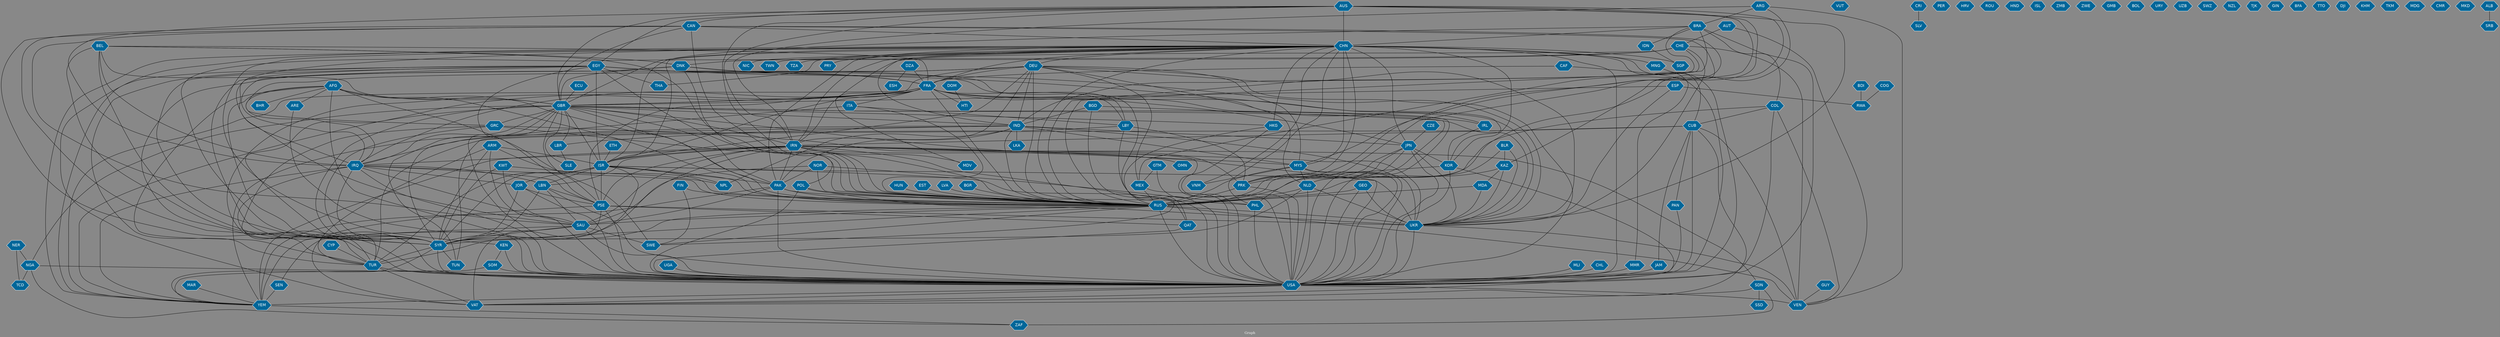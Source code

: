 // Countries together in item graph
graph {
	graph [bgcolor="#888888" fontcolor=white fontsize=12 label="Graph" outputorder=edgesfirst overlap=prism]
	node [color=white fillcolor="#006699" fontcolor=white fontname=Helvetica shape=hexagon style=filled]
	edge [arrowhead=open color=black fontcolor=white fontname=Courier fontsize=12]
		IRN [label=IRN]
		AFG [label=AFG]
		EGY [label=EGY]
		UKR [label=UKR]
		FRA [label=FRA]
		SSD [label=SSD]
		SDN [label=SDN]
		ISR [label=ISR]
		PSE [label=PSE]
		IRQ [label=IRQ]
		AUS [label=AUS]
		CHN [label=CHN]
		QAT [label=QAT]
		USA [label=USA]
		ARG [label=ARG]
		KOR [label=KOR]
		RUS [label=RUS]
		VEN [label=VEN]
		TUR [label=TUR]
		GBR [label=GBR]
		NGA [label=NGA]
		CUB [label=CUB]
		BRA [label=BRA]
		PRK [label=PRK]
		VAT [label=VAT]
		BGD [label=BGD]
		IND [label=IND]
		SYR [label=SYR]
		PAK [label=PAK]
		LBY [label=LBY]
		JPN [label=JPN]
		YEM [label=YEM]
		SAU [label=SAU]
		DNK [label=DNK]
		CHE [label=CHE]
		TUN [label=TUN]
		DEU [label=DEU]
		MYS [label=MYS]
		NLD [label=NLD]
		UGA [label=UGA]
		VUT [label=VUT]
		LBN [label=LBN]
		MEX [label=MEX]
		LKA [label=LKA]
		HKG [label=HKG]
		COL [label=COL]
		GRC [label=GRC]
		KWT [label=KWT]
		BDI [label=BDI]
		KEN [label=KEN]
		CAN [label=CAN]
		BEL [label=BEL]
		GEO [label=GEO]
		CAF [label=CAF]
		SLV [label=SLV]
		ARM [label=ARM]
		NPL [label=NPL]
		PHL [label=PHL]
		POL [label=POL]
		ZAF [label=ZAF]
		RWA [label=RWA]
		ESP [label=ESP]
		LBR [label=LBR]
		JOR [label=JOR]
		IRL [label=IRL]
		ARE [label=ARE]
		MLI [label=MLI]
		SWE [label=SWE]
		HUN [label=HUN]
		PER [label=PER]
		SEN [label=SEN]
		SOM [label=SOM]
		SLE [label=SLE]
		NOR [label=NOR]
		HRV [label=HRV]
		ITA [label=ITA]
		VNM [label=VNM]
		IDN [label=IDN]
		NER [label=NER]
		HTI [label=HTI]
		DOM [label=DOM]
		ROU [label=ROU]
		ECU [label=ECU]
		THA [label=THA]
		MMR [label=MMR]
		CHL [label=CHL]
		HND [label=HND]
		NIC [label=NIC]
		ISL [label=ISL]
		ZMB [label=ZMB]
		ZWE [label=ZWE]
		GMB [label=GMB]
		KAZ [label=KAZ]
		GTM [label=GTM]
		BOL [label=BOL]
		DZA [label=DZA]
		SGP [label=SGP]
		OMN [label=OMN]
		TCD [label=TCD]
		BLR [label=BLR]
		MNG [label=MNG]
		URY [label=URY]
		MDA [label=MDA]
		EST [label=EST]
		UZB [label=UZB]
		BHR [label=BHR]
		JAM [label=JAM]
		MAR [label=MAR]
		SWZ [label=SWZ]
		COG [label=COG]
		NZL [label=NZL]
		TJK [label=TJK]
		AUT [label=AUT]
		GIN [label=GIN]
		LVA [label=LVA]
		FIN [label=FIN]
		TWN [label=TWN]
		BFA [label=BFA]
		BGR [label=BGR]
		TTO [label=TTO]
		CZE [label=CZE]
		DJI [label=DJI]
		KHM [label=KHM]
		TKM [label=TKM]
		MDG [label=MDG]
		PAN [label=PAN]
		CYP [label=CYP]
		ESH [label=ESH]
		TZA [label=TZA]
		ETH [label=ETH]
		CMR [label=CMR]
		CRI [label=CRI]
		GUY [label=GUY]
		MKD [label=MKD]
		MDV [label=MDV]
		SRB [label=SRB]
		ALB [label=ALB]
		PRY [label=PRY]
			AFG -- SYR [weight=1]
			USA -- VAT [weight=11]
			FRA -- PSE [weight=2]
			CAF -- FRA [weight=1]
			CHN -- IRQ [weight=1]
			AFG -- RUS [weight=1]
			ISR -- TUR [weight=1]
			CAN -- GBR [weight=1]
			CZE -- JPN [weight=1]
			IND -- JPN [weight=1]
			ESP -- RWA [weight=1]
			JPN -- PHL [weight=6]
			DNK -- UKR [weight=1]
			CHN -- PRK [weight=15]
			LBY -- USA [weight=1]
			COG -- RWA [weight=1]
			FRA -- YEM [weight=5]
			USA -- YEM [weight=6]
			KOR -- PRK [weight=13]
			NGA -- USA [weight=5]
			KOR -- USA [weight=7]
			EGY -- PSE [weight=9]
			EGY -- YEM [weight=2]
			DEU -- IND [weight=1]
			FRA -- LBY [weight=1]
			ARG -- IRN [weight=1]
			ESP -- UKR [weight=1]
			CHN -- IND [weight=13]
			KOR -- VAT [weight=3]
			NLD -- UKR [weight=1]
			CAN -- CHN [weight=4]
			AUS -- KAZ [weight=1]
			GBR -- IND [weight=2]
			LBN -- SYR [weight=33]
			BGD -- IND [weight=1]
			CHN -- FRA [weight=1]
			CUB -- VAT [weight=6]
			GEO -- RUS [weight=2]
			IRN -- SYR [weight=17]
			PSE -- QAT [weight=1]
			CRI -- SLV [weight=1]
			KEN -- USA [weight=2]
			AUT -- VEN [weight=1]
			AFG -- ARE [weight=4]
			CHN -- NIC [weight=3]
			AUS -- GBR [weight=1]
			IRN -- RUS [weight=10]
			PAK -- PHL [weight=5]
			DNK -- IRQ [weight=2]
			ECU -- GBR [weight=1]
			KWT -- NPL [weight=1]
			NLD -- USA [weight=1]
			FRA -- SYR [weight=5]
			FRA -- JPN [weight=3]
			CHN -- MNG [weight=2]
			IRQ -- PSE [weight=1]
			SOM -- USA [weight=4]
			FRA -- RUS [weight=6]
			DEU -- GBR [weight=2]
			POL -- RUS [weight=4]
			GBR -- USA [weight=10]
			ITA -- LBY [weight=1]
			GBR -- PRK [weight=1]
			EGY -- SYR [weight=1]
			AUS -- UKR [weight=2]
			SYR -- USA [weight=19]
			ISR -- JOR [weight=5]
			AUS -- PRK [weight=1]
			SYR -- TUN [weight=1]
			ISR -- SYR [weight=23]
			DNK -- GBR [weight=2]
			IRQ -- USA [weight=27]
			CHN -- IRN [weight=2]
			FRA -- IRQ [weight=3]
			BRA -- COL [weight=1]
			NOR -- PHL [weight=5]
			CUB -- JAM [weight=2]
			AUS -- RUS [weight=3]
			JPN -- UKR [weight=2]
			CAN -- MEX [weight=1]
			CHE -- VEN [weight=1]
			MDA -- UKR [weight=3]
			COL -- USA [weight=1]
			POL -- UKR [weight=4]
			JOR -- USA [weight=1]
			CHN -- YEM [weight=1]
			PRK -- RUS [weight=5]
			EGY -- TUR [weight=1]
			IND -- LBR [weight=2]
			IND -- NPL [weight=3]
			CHN -- TZA [weight=1]
			CUB -- PAN [weight=1]
			CUB -- TUR [weight=1]
			DEU -- MEX [weight=1]
			CAN -- USA [weight=1]
			BRA -- RUS [weight=1]
			GBR -- YEM [weight=2]
			RUS -- TUR [weight=1]
			SAU -- SWE [weight=4]
			GBR -- TUN [weight=2]
			CHN -- THA [weight=1]
			KWT -- SYR [weight=2]
			BRA -- ISR [weight=1]
			GUY -- VEN [weight=1]
			CAN -- SYR [weight=2]
			CAF -- USA [weight=1]
			ISR -- UKR [weight=2]
			ISR -- PAK [weight=1]
			GBR -- GRC [weight=1]
			TUR -- USA [weight=8]
			ISR -- LBN [weight=26]
			COL -- RUS [weight=1]
			ARG -- VEN [weight=1]
			UKR -- VEN [weight=2]
			BEL -- USA [weight=3]
			COL -- CUB [weight=1]
			EGY -- QAT [weight=2]
			RUS -- SAU [weight=3]
			EGY -- ISR [weight=6]
			GBR -- HKG [weight=1]
			IRQ -- RUS [weight=1]
			JPN -- PRK [weight=9]
			BLR -- UKR [weight=1]
			GBR -- SLE [weight=1]
			CHN -- JPN [weight=17]
			KWT -- SAU [weight=1]
			IRQ -- SAU [weight=3]
			IRQ -- SYR [weight=39]
			ISR -- USA [weight=22]
			DEU -- GRC [weight=9]
			GBR -- RUS [weight=9]
			KEN -- SOM [weight=8]
			MYS -- UKR [weight=21]
			CHL -- USA [weight=1]
			BEL -- GBR [weight=2]
			POL -- USA [weight=2]
			GBR -- SYR [weight=13]
			USA -- VEN [weight=3]
			BGR -- RUS [weight=3]
			ISR -- PSE [weight=415]
			IND -- PAK [weight=31]
			FRA -- ITA [weight=1]
			CHN -- KEN [weight=1]
			IRN -- MYS [weight=2]
			NLD -- RUS [weight=2]
			IND -- LKA [weight=2]
			CHN -- MMR [weight=2]
			DZA -- ESH [weight=1]
			NLD -- SYR [weight=1]
			CHN -- SGP [weight=1]
			DNK -- POL [weight=1]
			CHN -- MYS [weight=27]
			IRN -- SAU [weight=13]
			CHN -- PRY [weight=1]
			PSE -- UKR [weight=1]
			NGA -- TCD [weight=3]
			NGA -- ZAF [weight=1]
			JOR -- PSE [weight=2]
			ISR -- RUS [weight=1]
			AUS -- IRN [weight=4]
			RUS -- VEN [weight=1]
			IRN -- MDV [weight=1]
			NER -- NGA [weight=1]
			IRQ -- TUR [weight=14]
			LBN -- USA [weight=4]
			GBR -- LBR [weight=1]
			JPN -- KOR [weight=2]
			FRA -- TUR [weight=1]
			IRQ -- YEM [weight=2]
			BEL -- SYR [weight=1]
			MDA -- RUS [weight=5]
			IND -- IRQ [weight=1]
			ARM -- USA [weight=1]
			CHE -- UKR [weight=2]
			IND -- YEM [weight=1]
			CHN -- VAT [weight=2]
			BEL -- RUS [weight=3]
			CUB -- USA [weight=37]
			FIN -- RUS [weight=5]
			PAN -- USA [weight=1]
			LBR -- SLE [weight=1]
			FRA -- UKR [weight=2]
			CHN -- HKG [weight=38]
			HKG -- USA [weight=3]
			ALB -- SRB [weight=1]
			SYR -- TUR [weight=41]
			CHE -- RUS [weight=3]
			SAU -- YEM [weight=62]
			AFG -- SWE [weight=2]
			MNG -- USA [weight=1]
			CHE -- SYR [weight=9]
			ARM -- TUR [weight=5]
			AFG -- GBR [weight=13]
			IRN -- QAT [weight=1]
			BRA -- USA [weight=2]
			AUS -- IRQ [weight=1]
			IRN -- UKR [weight=2]
			CHN -- DEU [weight=1]
			CHN -- ISR [weight=1]
			JOR -- SYR [weight=11]
			DOM -- HTI [weight=5]
			EST -- RUS [weight=1]
			CUB -- IRN [weight=1]
			ARM -- ISR [weight=2]
			PRK -- USA [weight=28]
			CHE -- DNK [weight=1]
			SAU -- SYR [weight=1]
			PAK -- YEM [weight=6]
			ARE -- USA [weight=3]
			AUS -- EGY [weight=4]
			GTM -- USA [weight=1]
			QAT -- USA [weight=3]
			ARM -- RUS [weight=1]
			AUS -- CAN [weight=1]
			LVA -- RUS [weight=3]
			IND -- USA [weight=32]
			IRN -- SDN [weight=2]
			CHN -- TWN [weight=3]
			ISR -- VAT [weight=7]
			AUT -- CHE [weight=1]
			DZA -- FRA [weight=2]
			GBR -- PAK [weight=1]
			EGY -- USA [weight=6]
			GBR -- IRL [weight=1]
			IRN -- PSE [weight=1]
			IRN -- YEM [weight=3]
			FRA -- USA [weight=3]
			JAM -- USA [weight=3]
			FRA -- GBR [weight=3]
			IRN -- IRQ [weight=27]
			MEX -- RUS [weight=1]
			CAN -- PRK [weight=1]
			CHE -- IRN [weight=3]
			DEU -- NLD [weight=1]
			IRQ -- JOR [weight=3]
			PAK -- RUS [weight=3]
			CHN -- PHL [weight=6]
			ETH -- ISR [weight=1]
			RUS -- UKR [weight=555]
			GTM -- MEX [weight=1]
			IRN -- USA [weight=29]
			GRC -- USA [weight=1]
			CHN -- KOR [weight=7]
			DEU -- MYS [weight=1]
			IRL -- KOR [weight=1]
			DEU -- UKR [weight=13]
			CAN -- RUS [weight=2]
			EGY -- SAU [weight=2]
			SYR -- YEM [weight=1]
			PSE -- SYR [weight=4]
			BLR -- KAZ [weight=3]
			HUN -- RUS [weight=1]
			DEU -- TUR [weight=1]
			AFG -- TUR [weight=3]
			RUS -- USA [weight=67]
			ARG -- BRA [weight=1]
			GBR -- NGA [weight=2]
			DNK -- FRA [weight=1]
			IRN -- OMN [weight=2]
			FRA -- ISR [weight=12]
			BRA -- CHN [weight=1]
			AUS -- CHN [weight=9]
			CHN -- PAK [weight=3]
			SDN -- VAT [weight=1]
			NER -- TCD [weight=1]
			BRA -- IND [weight=1]
			GBR -- IRN [weight=1]
			BGD -- SWE [weight=1]
			HKG -- RUS [weight=2]
			SEN -- YEM [weight=1]
			LBY -- TUN [weight=1]
			CYP -- TUR [weight=2]
			MYS -- USA [weight=7]
			MYS -- RUS [weight=4]
			IRQ -- LBN [weight=4]
			IND -- MYS [weight=7]
			AFG -- USA [weight=32]
			TUR -- VAT [weight=2]
			PSE -- VAT [weight=15]
			KAZ -- UKR [weight=3]
			IRN -- ISR [weight=31]
			BEL -- FRA [weight=4]
			GBR -- PSE [weight=3]
			FIN -- SWE [weight=1]
			SDN -- SSD [weight=24]
			BGD -- USA [weight=1]
			MYS -- VNM [weight=4]
			ARM -- SYR [weight=3]
			DEU -- RUS [weight=11]
			JPN -- USA [weight=28]
			CHN -- USA [weight=46]
			GRC -- TUR [weight=1]
			CHN -- GBR [weight=3]
			NOR -- RUS [weight=2]
			RUS -- SYR [weight=12]
			BLR -- RUS [weight=2]
			UGA -- USA [weight=3]
			GBR -- ISR [weight=9]
			COL -- VEN [weight=2]
			FRA -- HTI [weight=1]
			EGY -- KOR [weight=1]
			YEM -- ZAF [weight=5]
			EGY -- FRA [weight=1]
			UKR -- USA [weight=39]
			PSE -- USA [weight=6]
			AFG -- BHR [weight=1]
			PAK -- SAU [weight=5]
			GEO -- USA [weight=1]
			IDN -- SGP [weight=2]
			CAN -- SAU [weight=1]
			GBR -- IRQ [weight=5]
			CHN -- CUB [weight=4]
			NOR -- SAU [weight=2]
			GRC -- RUS [weight=1]
			DEU -- FRA [weight=1]
			FRA -- MDV [weight=1]
			ITA -- RUS [weight=2]
			PHL -- USA [weight=3]
			PAK -- USA [weight=15]
			GRC -- SYR [weight=1]
			ITA -- SYR [weight=1]
			LBY -- PRK [weight=1]
			BDI -- RWA [weight=3]
			MLI -- USA [weight=3]
			DEU -- IRN [weight=6]
			MMR -- USA [weight=10]
			CHN -- VNM [weight=4]
			GEO -- UKR [weight=4]
			ESP -- GBR [weight=1]
			ISR -- NPL [weight=3]
			EGY -- LBY [weight=8]
			SDN -- ZAF [weight=6]
			ARG -- NLD [weight=1]
			DEU -- ISR [weight=3]
			CUB -- VEN [weight=1]
			NOR -- PAK [weight=5]
			MEX -- USA [weight=7]
			KAZ -- RUS [weight=3]
			MYS -- NLD [weight=6]
			EGY -- RUS [weight=3]
			SAU -- SEN [weight=1]
			IND -- RUS [weight=4]
			SOM -- YEM [weight=1]
			BRA -- IDN [weight=1]
			MAR -- YEM [weight=3]
			GBR -- UKR [weight=13]
			BEL -- IRQ [weight=2]
			KAZ -- MDA [weight=1]
			CHN -- RUS [weight=17]
			AFG -- IRQ [weight=1]
			LBN -- PSE [weight=2]
			JPN -- RUS [weight=2]
			DEU -- USA [weight=8]
			FRA -- IRL [weight=3]
			LBN -- SAU [weight=2]
			BEL -- DNK [weight=2]
			IRN -- PAK [weight=1]
			EGY -- THA [weight=1]
			RUS -- SWE [weight=3]
			AFG -- PAK [weight=13]
			AUS -- MYS [weight=8]
			IRN -- LBN [weight=2]
			SAU -- USA [weight=9]
}